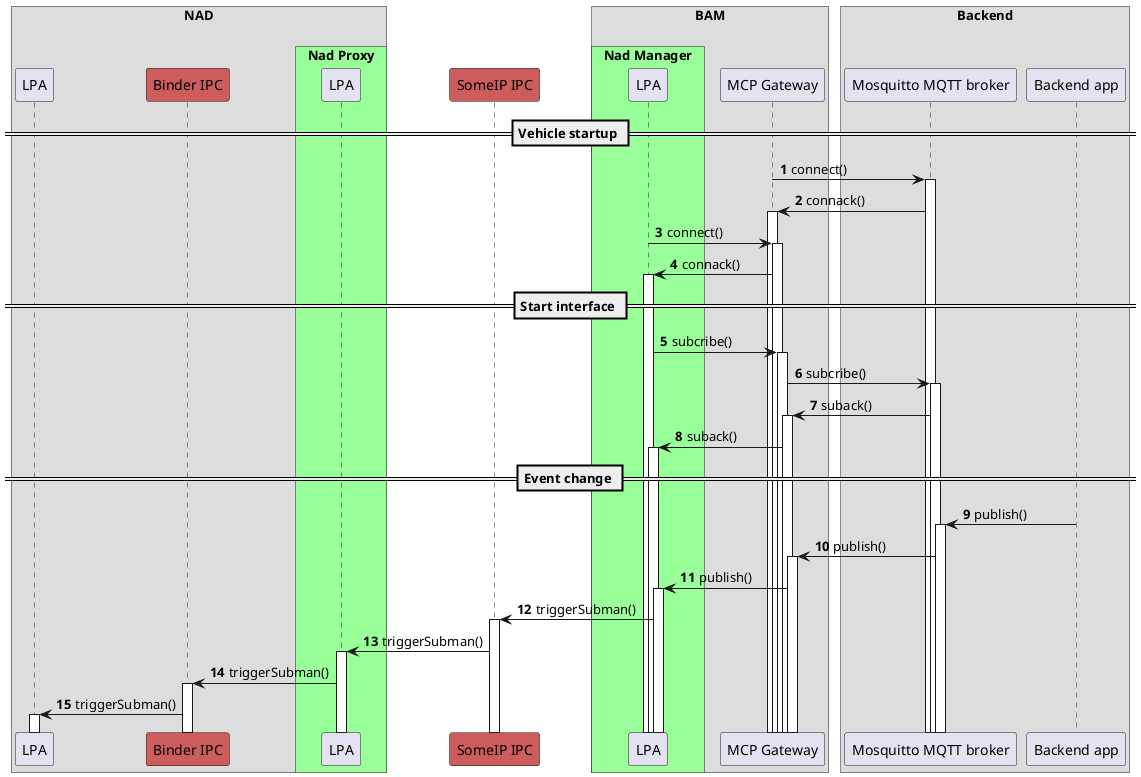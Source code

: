 @startuml
!pragma teoz true
autonumber
autoactivate on
box "NAD\n"

    participant "LPA" as lpa
    participant "Binder IPC" as bin #IndianRed

    box "Nad Proxy" #99FF99
    participant "LPA" as lpa_pr
    end box

end box

    participant "SomeIP IPC" as sip #IndianRed

box "BAM\n"

    box "Nad Manager" #99FF99
    participant "LPA" as nadm
    end box

    participant "MCP Gateway" as gw
end box

box "Backend"
    participant "Mosquitto MQTT broker" as bro
    participant "Backend app" as backend
end box

== Vehicle startup ==

gw -> bro: connect()
bro -> gw: connack()

nadm -> gw: connect()
gw -> nadm: connack()

== Start interface ==
nadm -> gw: subcribe()
gw -> bro: subcribe()
bro -> gw: suback()
gw -> nadm: suback()

== Event change ==
backend -> bro: publish()
bro -> gw: publish()

gw -> nadm: publish()


nadm -> sip: triggerSubman()
sip -> lpa_pr: triggerSubman()

lpa_pr -> bin: triggerSubman()
bin -> lpa: triggerSubman()

@enduml